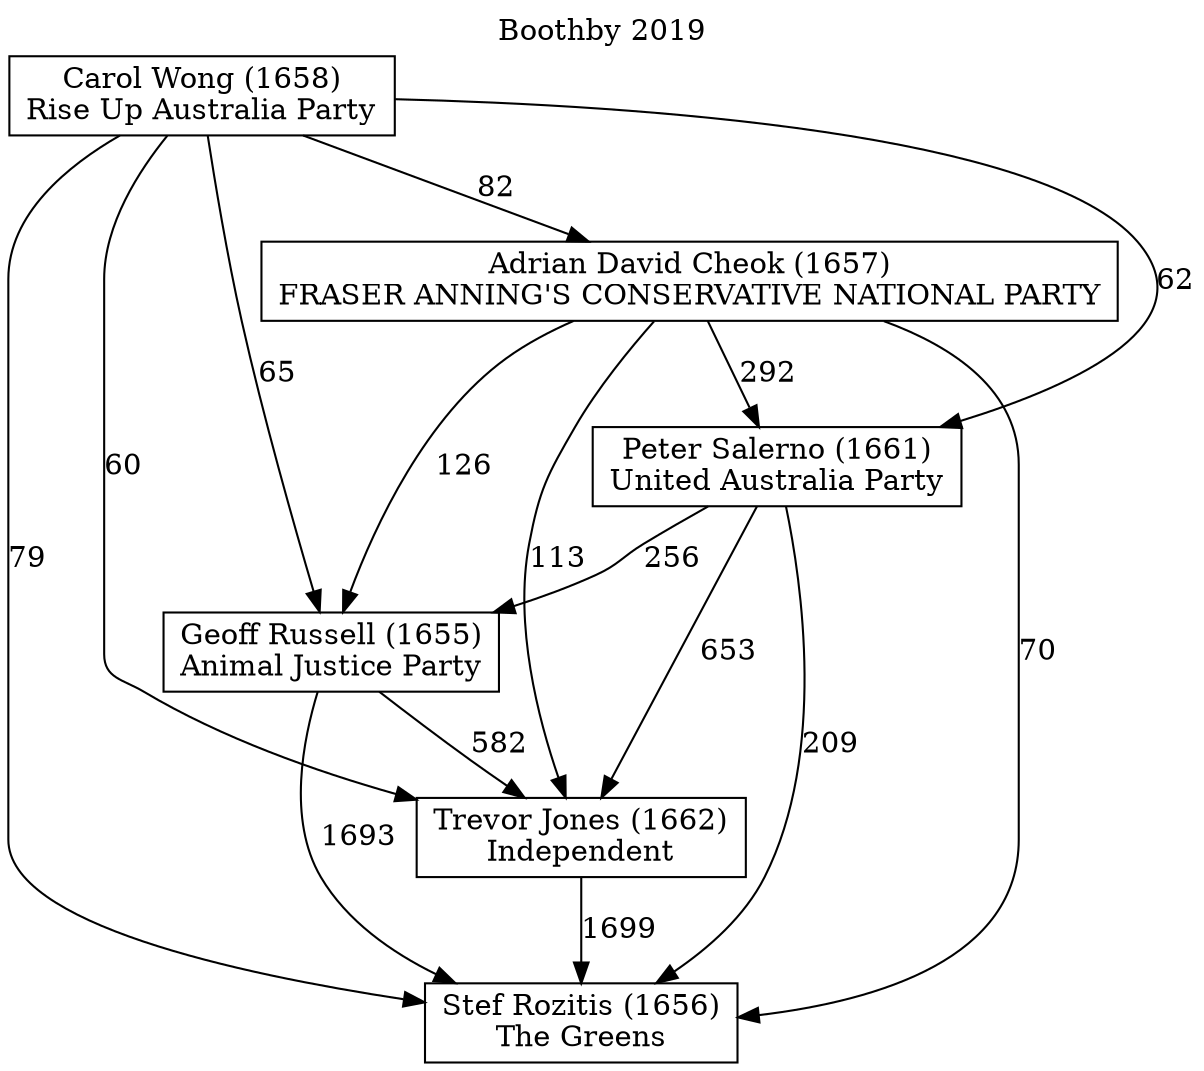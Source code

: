 // House preference flow
digraph "Stef Rozitis (1656)_Boothby_2019" {
	graph [label="Boothby 2019" labelloc=t]
	node [shape=box]
	"Stef Rozitis (1656)" [label="Stef Rozitis (1656)
The Greens"]
	"Trevor Jones (1662)" [label="Trevor Jones (1662)
Independent"]
	"Geoff Russell (1655)" [label="Geoff Russell (1655)
Animal Justice Party"]
	"Peter Salerno (1661)" [label="Peter Salerno (1661)
United Australia Party"]
	"Adrian David Cheok (1657)" [label="Adrian David Cheok (1657)
FRASER ANNING'S CONSERVATIVE NATIONAL PARTY"]
	"Carol Wong (1658)" [label="Carol Wong (1658)
Rise Up Australia Party"]
	"Stef Rozitis (1656)" [label="Stef Rozitis (1656)
The Greens"]
	"Geoff Russell (1655)" [label="Geoff Russell (1655)
Animal Justice Party"]
	"Peter Salerno (1661)" [label="Peter Salerno (1661)
United Australia Party"]
	"Adrian David Cheok (1657)" [label="Adrian David Cheok (1657)
FRASER ANNING'S CONSERVATIVE NATIONAL PARTY"]
	"Carol Wong (1658)" [label="Carol Wong (1658)
Rise Up Australia Party"]
	"Stef Rozitis (1656)" [label="Stef Rozitis (1656)
The Greens"]
	"Peter Salerno (1661)" [label="Peter Salerno (1661)
United Australia Party"]
	"Adrian David Cheok (1657)" [label="Adrian David Cheok (1657)
FRASER ANNING'S CONSERVATIVE NATIONAL PARTY"]
	"Carol Wong (1658)" [label="Carol Wong (1658)
Rise Up Australia Party"]
	"Stef Rozitis (1656)" [label="Stef Rozitis (1656)
The Greens"]
	"Adrian David Cheok (1657)" [label="Adrian David Cheok (1657)
FRASER ANNING'S CONSERVATIVE NATIONAL PARTY"]
	"Carol Wong (1658)" [label="Carol Wong (1658)
Rise Up Australia Party"]
	"Stef Rozitis (1656)" [label="Stef Rozitis (1656)
The Greens"]
	"Carol Wong (1658)" [label="Carol Wong (1658)
Rise Up Australia Party"]
	"Carol Wong (1658)" [label="Carol Wong (1658)
Rise Up Australia Party"]
	"Adrian David Cheok (1657)" [label="Adrian David Cheok (1657)
FRASER ANNING'S CONSERVATIVE NATIONAL PARTY"]
	"Carol Wong (1658)" [label="Carol Wong (1658)
Rise Up Australia Party"]
	"Carol Wong (1658)" [label="Carol Wong (1658)
Rise Up Australia Party"]
	"Peter Salerno (1661)" [label="Peter Salerno (1661)
United Australia Party"]
	"Adrian David Cheok (1657)" [label="Adrian David Cheok (1657)
FRASER ANNING'S CONSERVATIVE NATIONAL PARTY"]
	"Carol Wong (1658)" [label="Carol Wong (1658)
Rise Up Australia Party"]
	"Peter Salerno (1661)" [label="Peter Salerno (1661)
United Australia Party"]
	"Carol Wong (1658)" [label="Carol Wong (1658)
Rise Up Australia Party"]
	"Carol Wong (1658)" [label="Carol Wong (1658)
Rise Up Australia Party"]
	"Adrian David Cheok (1657)" [label="Adrian David Cheok (1657)
FRASER ANNING'S CONSERVATIVE NATIONAL PARTY"]
	"Carol Wong (1658)" [label="Carol Wong (1658)
Rise Up Australia Party"]
	"Carol Wong (1658)" [label="Carol Wong (1658)
Rise Up Australia Party"]
	"Geoff Russell (1655)" [label="Geoff Russell (1655)
Animal Justice Party"]
	"Peter Salerno (1661)" [label="Peter Salerno (1661)
United Australia Party"]
	"Adrian David Cheok (1657)" [label="Adrian David Cheok (1657)
FRASER ANNING'S CONSERVATIVE NATIONAL PARTY"]
	"Carol Wong (1658)" [label="Carol Wong (1658)
Rise Up Australia Party"]
	"Geoff Russell (1655)" [label="Geoff Russell (1655)
Animal Justice Party"]
	"Adrian David Cheok (1657)" [label="Adrian David Cheok (1657)
FRASER ANNING'S CONSERVATIVE NATIONAL PARTY"]
	"Carol Wong (1658)" [label="Carol Wong (1658)
Rise Up Australia Party"]
	"Geoff Russell (1655)" [label="Geoff Russell (1655)
Animal Justice Party"]
	"Carol Wong (1658)" [label="Carol Wong (1658)
Rise Up Australia Party"]
	"Carol Wong (1658)" [label="Carol Wong (1658)
Rise Up Australia Party"]
	"Adrian David Cheok (1657)" [label="Adrian David Cheok (1657)
FRASER ANNING'S CONSERVATIVE NATIONAL PARTY"]
	"Carol Wong (1658)" [label="Carol Wong (1658)
Rise Up Australia Party"]
	"Carol Wong (1658)" [label="Carol Wong (1658)
Rise Up Australia Party"]
	"Peter Salerno (1661)" [label="Peter Salerno (1661)
United Australia Party"]
	"Adrian David Cheok (1657)" [label="Adrian David Cheok (1657)
FRASER ANNING'S CONSERVATIVE NATIONAL PARTY"]
	"Carol Wong (1658)" [label="Carol Wong (1658)
Rise Up Australia Party"]
	"Peter Salerno (1661)" [label="Peter Salerno (1661)
United Australia Party"]
	"Carol Wong (1658)" [label="Carol Wong (1658)
Rise Up Australia Party"]
	"Carol Wong (1658)" [label="Carol Wong (1658)
Rise Up Australia Party"]
	"Adrian David Cheok (1657)" [label="Adrian David Cheok (1657)
FRASER ANNING'S CONSERVATIVE NATIONAL PARTY"]
	"Carol Wong (1658)" [label="Carol Wong (1658)
Rise Up Australia Party"]
	"Carol Wong (1658)" [label="Carol Wong (1658)
Rise Up Australia Party"]
	"Trevor Jones (1662)" [label="Trevor Jones (1662)
Independent"]
	"Geoff Russell (1655)" [label="Geoff Russell (1655)
Animal Justice Party"]
	"Peter Salerno (1661)" [label="Peter Salerno (1661)
United Australia Party"]
	"Adrian David Cheok (1657)" [label="Adrian David Cheok (1657)
FRASER ANNING'S CONSERVATIVE NATIONAL PARTY"]
	"Carol Wong (1658)" [label="Carol Wong (1658)
Rise Up Australia Party"]
	"Trevor Jones (1662)" [label="Trevor Jones (1662)
Independent"]
	"Peter Salerno (1661)" [label="Peter Salerno (1661)
United Australia Party"]
	"Adrian David Cheok (1657)" [label="Adrian David Cheok (1657)
FRASER ANNING'S CONSERVATIVE NATIONAL PARTY"]
	"Carol Wong (1658)" [label="Carol Wong (1658)
Rise Up Australia Party"]
	"Trevor Jones (1662)" [label="Trevor Jones (1662)
Independent"]
	"Adrian David Cheok (1657)" [label="Adrian David Cheok (1657)
FRASER ANNING'S CONSERVATIVE NATIONAL PARTY"]
	"Carol Wong (1658)" [label="Carol Wong (1658)
Rise Up Australia Party"]
	"Trevor Jones (1662)" [label="Trevor Jones (1662)
Independent"]
	"Carol Wong (1658)" [label="Carol Wong (1658)
Rise Up Australia Party"]
	"Carol Wong (1658)" [label="Carol Wong (1658)
Rise Up Australia Party"]
	"Adrian David Cheok (1657)" [label="Adrian David Cheok (1657)
FRASER ANNING'S CONSERVATIVE NATIONAL PARTY"]
	"Carol Wong (1658)" [label="Carol Wong (1658)
Rise Up Australia Party"]
	"Carol Wong (1658)" [label="Carol Wong (1658)
Rise Up Australia Party"]
	"Peter Salerno (1661)" [label="Peter Salerno (1661)
United Australia Party"]
	"Adrian David Cheok (1657)" [label="Adrian David Cheok (1657)
FRASER ANNING'S CONSERVATIVE NATIONAL PARTY"]
	"Carol Wong (1658)" [label="Carol Wong (1658)
Rise Up Australia Party"]
	"Peter Salerno (1661)" [label="Peter Salerno (1661)
United Australia Party"]
	"Carol Wong (1658)" [label="Carol Wong (1658)
Rise Up Australia Party"]
	"Carol Wong (1658)" [label="Carol Wong (1658)
Rise Up Australia Party"]
	"Adrian David Cheok (1657)" [label="Adrian David Cheok (1657)
FRASER ANNING'S CONSERVATIVE NATIONAL PARTY"]
	"Carol Wong (1658)" [label="Carol Wong (1658)
Rise Up Australia Party"]
	"Carol Wong (1658)" [label="Carol Wong (1658)
Rise Up Australia Party"]
	"Geoff Russell (1655)" [label="Geoff Russell (1655)
Animal Justice Party"]
	"Peter Salerno (1661)" [label="Peter Salerno (1661)
United Australia Party"]
	"Adrian David Cheok (1657)" [label="Adrian David Cheok (1657)
FRASER ANNING'S CONSERVATIVE NATIONAL PARTY"]
	"Carol Wong (1658)" [label="Carol Wong (1658)
Rise Up Australia Party"]
	"Geoff Russell (1655)" [label="Geoff Russell (1655)
Animal Justice Party"]
	"Adrian David Cheok (1657)" [label="Adrian David Cheok (1657)
FRASER ANNING'S CONSERVATIVE NATIONAL PARTY"]
	"Carol Wong (1658)" [label="Carol Wong (1658)
Rise Up Australia Party"]
	"Geoff Russell (1655)" [label="Geoff Russell (1655)
Animal Justice Party"]
	"Carol Wong (1658)" [label="Carol Wong (1658)
Rise Up Australia Party"]
	"Carol Wong (1658)" [label="Carol Wong (1658)
Rise Up Australia Party"]
	"Adrian David Cheok (1657)" [label="Adrian David Cheok (1657)
FRASER ANNING'S CONSERVATIVE NATIONAL PARTY"]
	"Carol Wong (1658)" [label="Carol Wong (1658)
Rise Up Australia Party"]
	"Carol Wong (1658)" [label="Carol Wong (1658)
Rise Up Australia Party"]
	"Peter Salerno (1661)" [label="Peter Salerno (1661)
United Australia Party"]
	"Adrian David Cheok (1657)" [label="Adrian David Cheok (1657)
FRASER ANNING'S CONSERVATIVE NATIONAL PARTY"]
	"Carol Wong (1658)" [label="Carol Wong (1658)
Rise Up Australia Party"]
	"Peter Salerno (1661)" [label="Peter Salerno (1661)
United Australia Party"]
	"Carol Wong (1658)" [label="Carol Wong (1658)
Rise Up Australia Party"]
	"Carol Wong (1658)" [label="Carol Wong (1658)
Rise Up Australia Party"]
	"Adrian David Cheok (1657)" [label="Adrian David Cheok (1657)
FRASER ANNING'S CONSERVATIVE NATIONAL PARTY"]
	"Carol Wong (1658)" [label="Carol Wong (1658)
Rise Up Australia Party"]
	"Carol Wong (1658)" [label="Carol Wong (1658)
Rise Up Australia Party"]
	"Trevor Jones (1662)" -> "Stef Rozitis (1656)" [label=1699]
	"Geoff Russell (1655)" -> "Trevor Jones (1662)" [label=582]
	"Peter Salerno (1661)" -> "Geoff Russell (1655)" [label=256]
	"Adrian David Cheok (1657)" -> "Peter Salerno (1661)" [label=292]
	"Carol Wong (1658)" -> "Adrian David Cheok (1657)" [label=82]
	"Geoff Russell (1655)" -> "Stef Rozitis (1656)" [label=1693]
	"Peter Salerno (1661)" -> "Stef Rozitis (1656)" [label=209]
	"Adrian David Cheok (1657)" -> "Stef Rozitis (1656)" [label=70]
	"Carol Wong (1658)" -> "Stef Rozitis (1656)" [label=79]
	"Carol Wong (1658)" -> "Peter Salerno (1661)" [label=62]
	"Adrian David Cheok (1657)" -> "Geoff Russell (1655)" [label=126]
	"Carol Wong (1658)" -> "Geoff Russell (1655)" [label=65]
	"Peter Salerno (1661)" -> "Trevor Jones (1662)" [label=653]
	"Adrian David Cheok (1657)" -> "Trevor Jones (1662)" [label=113]
	"Carol Wong (1658)" -> "Trevor Jones (1662)" [label=60]
}
